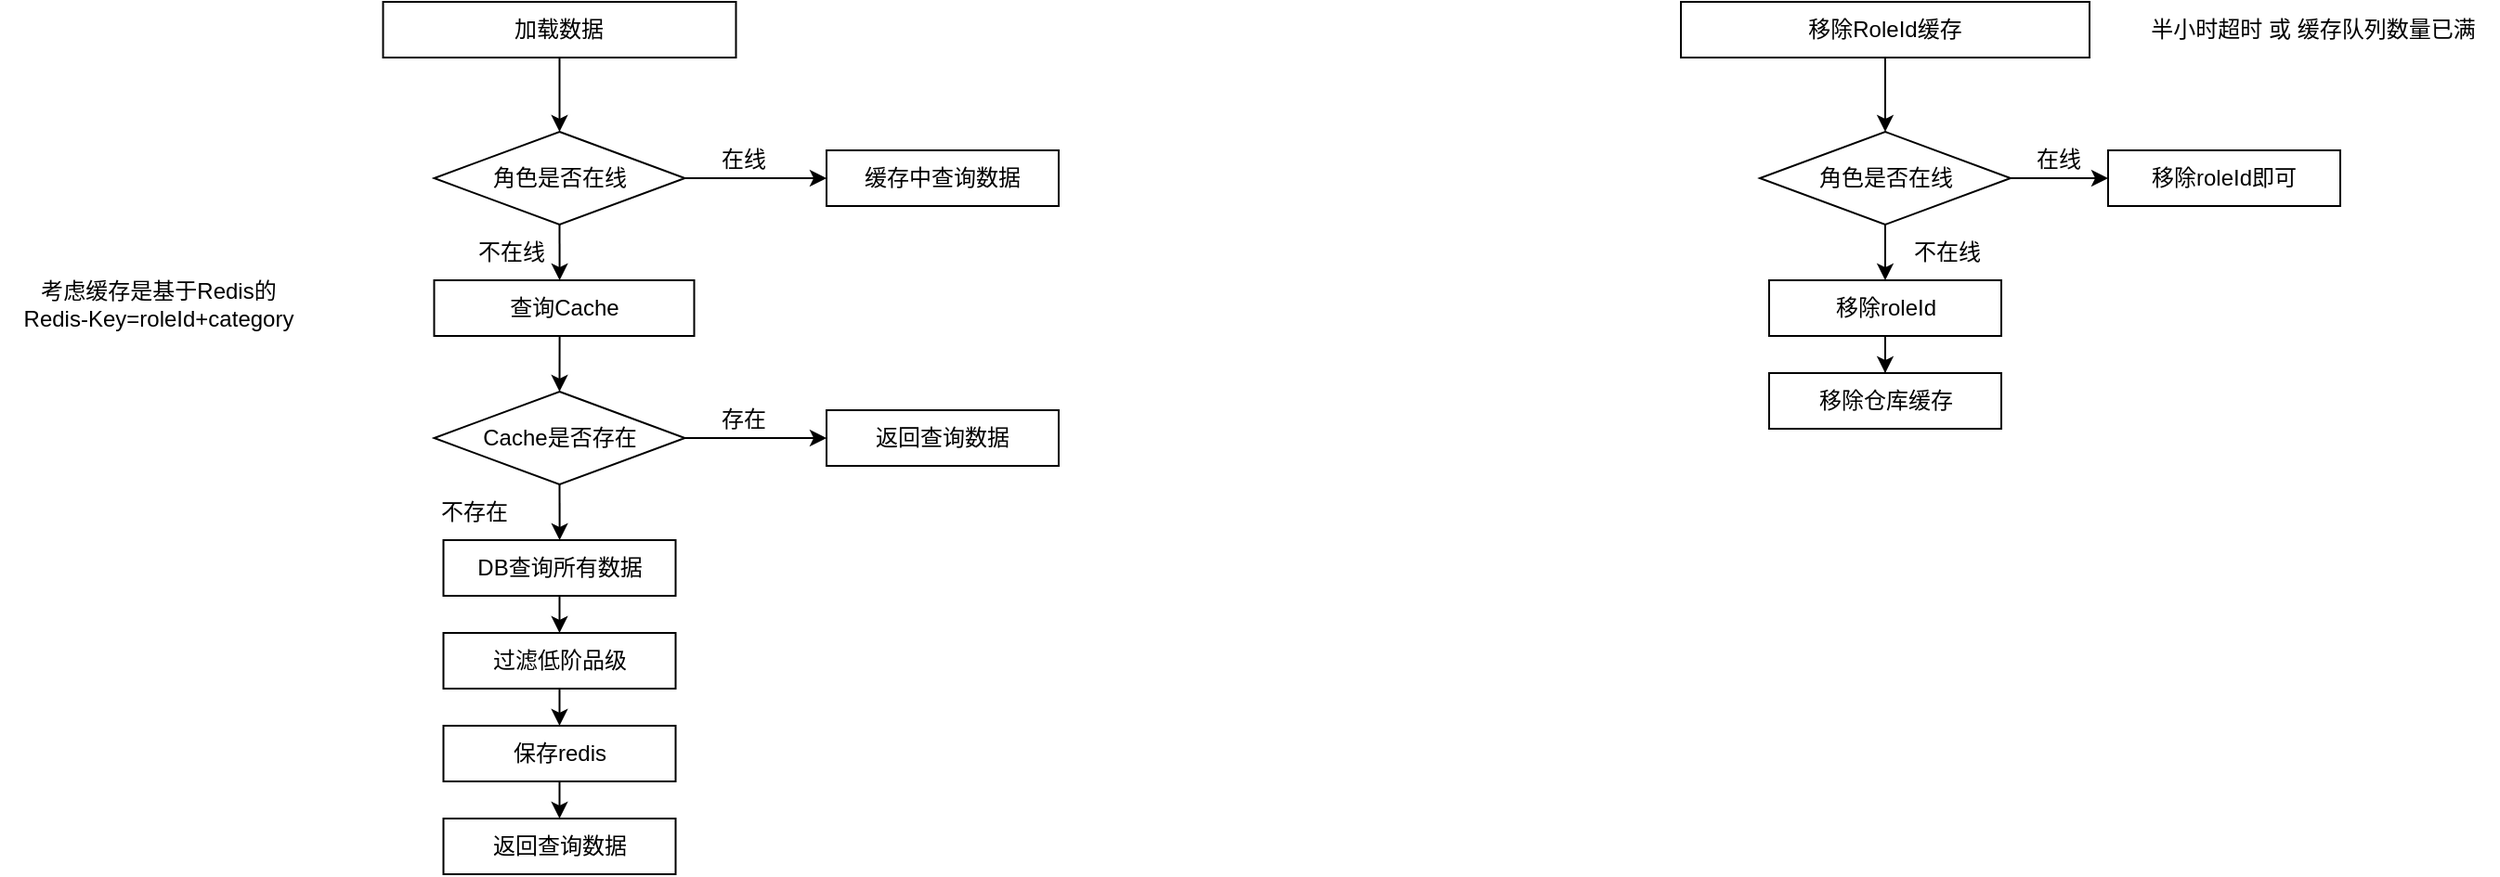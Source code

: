 <mxfile version="21.7.5" type="github">
  <diagram name="第 1 页" id="KWQHc-y4WQyEWoKKa06l">
    <mxGraphModel dx="1434" dy="758" grid="1" gridSize="10" guides="1" tooltips="1" connect="1" arrows="1" fold="1" page="1" pageScale="1" pageWidth="4681" pageHeight="3300" math="0" shadow="0">
      <root>
        <mxCell id="0" />
        <mxCell id="1" parent="0" />
        <mxCell id="av_mlNTD5LwuY0EcRqsx-14" style="edgeStyle=orthogonalEdgeStyle;rounded=0;orthogonalLoop=1;jettySize=auto;html=1;exitX=0.5;exitY=1;exitDx=0;exitDy=0;entryX=0.5;entryY=0;entryDx=0;entryDy=0;" edge="1" parent="1" source="av_mlNTD5LwuY0EcRqsx-1" target="av_mlNTD5LwuY0EcRqsx-3">
          <mxGeometry relative="1" as="geometry" />
        </mxCell>
        <mxCell id="av_mlNTD5LwuY0EcRqsx-1" value="加载数据" style="rounded=0;whiteSpace=wrap;html=1;" vertex="1" parent="1">
          <mxGeometry x="311.25" y="160" width="190" height="30" as="geometry" />
        </mxCell>
        <mxCell id="av_mlNTD5LwuY0EcRqsx-15" style="edgeStyle=orthogonalEdgeStyle;rounded=0;orthogonalLoop=1;jettySize=auto;html=1;exitX=1;exitY=0.5;exitDx=0;exitDy=0;" edge="1" parent="1" source="av_mlNTD5LwuY0EcRqsx-3" target="av_mlNTD5LwuY0EcRqsx-5">
          <mxGeometry relative="1" as="geometry" />
        </mxCell>
        <mxCell id="av_mlNTD5LwuY0EcRqsx-16" style="edgeStyle=orthogonalEdgeStyle;rounded=0;orthogonalLoop=1;jettySize=auto;html=1;exitX=0.5;exitY=1;exitDx=0;exitDy=0;" edge="1" parent="1" source="av_mlNTD5LwuY0EcRqsx-3">
          <mxGeometry relative="1" as="geometry">
            <mxPoint x="406.3" y="310" as="targetPoint" />
          </mxGeometry>
        </mxCell>
        <mxCell id="av_mlNTD5LwuY0EcRqsx-3" value="角色是否在线" style="rhombus;whiteSpace=wrap;html=1;" vertex="1" parent="1">
          <mxGeometry x="338.75" y="230" width="135" height="50" as="geometry" />
        </mxCell>
        <mxCell id="av_mlNTD5LwuY0EcRqsx-5" value="缓存中查询数据" style="rounded=0;whiteSpace=wrap;html=1;" vertex="1" parent="1">
          <mxGeometry x="550" y="240" width="125" height="30" as="geometry" />
        </mxCell>
        <mxCell id="av_mlNTD5LwuY0EcRqsx-18" style="edgeStyle=orthogonalEdgeStyle;rounded=0;orthogonalLoop=1;jettySize=auto;html=1;exitX=0.5;exitY=1;exitDx=0;exitDy=0;" edge="1" parent="1" source="av_mlNTD5LwuY0EcRqsx-8" target="av_mlNTD5LwuY0EcRqsx-9">
          <mxGeometry relative="1" as="geometry" />
        </mxCell>
        <mxCell id="av_mlNTD5LwuY0EcRqsx-8" value="移除RoleId缓存" style="rounded=0;whiteSpace=wrap;html=1;" vertex="1" parent="1">
          <mxGeometry x="1010" y="160" width="220" height="30" as="geometry" />
        </mxCell>
        <mxCell id="av_mlNTD5LwuY0EcRqsx-19" style="edgeStyle=orthogonalEdgeStyle;rounded=0;orthogonalLoop=1;jettySize=auto;html=1;exitX=1;exitY=0.5;exitDx=0;exitDy=0;" edge="1" parent="1" source="av_mlNTD5LwuY0EcRqsx-9" target="av_mlNTD5LwuY0EcRqsx-10">
          <mxGeometry relative="1" as="geometry" />
        </mxCell>
        <mxCell id="av_mlNTD5LwuY0EcRqsx-20" style="edgeStyle=orthogonalEdgeStyle;rounded=0;orthogonalLoop=1;jettySize=auto;html=1;exitX=0.5;exitY=1;exitDx=0;exitDy=0;" edge="1" parent="1" source="av_mlNTD5LwuY0EcRqsx-9" target="av_mlNTD5LwuY0EcRqsx-13">
          <mxGeometry relative="1" as="geometry" />
        </mxCell>
        <mxCell id="av_mlNTD5LwuY0EcRqsx-9" value="角色是否在线" style="rhombus;whiteSpace=wrap;html=1;" vertex="1" parent="1">
          <mxGeometry x="1052.5" y="230" width="135" height="50" as="geometry" />
        </mxCell>
        <mxCell id="av_mlNTD5LwuY0EcRqsx-10" value="移除roleId即可" style="rounded=0;whiteSpace=wrap;html=1;" vertex="1" parent="1">
          <mxGeometry x="1240" y="240" width="125" height="30" as="geometry" />
        </mxCell>
        <mxCell id="av_mlNTD5LwuY0EcRqsx-11" value="半小时超时 或 缓存队列数量已满" style="text;html=1;align=center;verticalAlign=middle;resizable=0;points=[];autosize=1;strokeColor=none;fillColor=none;" vertex="1" parent="1">
          <mxGeometry x="1250" y="160" width="200" height="30" as="geometry" />
        </mxCell>
        <mxCell id="av_mlNTD5LwuY0EcRqsx-12" value="移除仓库缓存" style="rounded=0;whiteSpace=wrap;html=1;" vertex="1" parent="1">
          <mxGeometry x="1057.5" y="360" width="125" height="30" as="geometry" />
        </mxCell>
        <mxCell id="av_mlNTD5LwuY0EcRqsx-21" style="edgeStyle=orthogonalEdgeStyle;rounded=0;orthogonalLoop=1;jettySize=auto;html=1;exitX=0.5;exitY=1;exitDx=0;exitDy=0;" edge="1" parent="1" source="av_mlNTD5LwuY0EcRqsx-13" target="av_mlNTD5LwuY0EcRqsx-12">
          <mxGeometry relative="1" as="geometry" />
        </mxCell>
        <mxCell id="av_mlNTD5LwuY0EcRqsx-13" value="移除roleId" style="rounded=0;whiteSpace=wrap;html=1;" vertex="1" parent="1">
          <mxGeometry x="1057.5" y="310" width="125" height="30" as="geometry" />
        </mxCell>
        <mxCell id="av_mlNTD5LwuY0EcRqsx-22" value="在线" style="text;html=1;align=center;verticalAlign=middle;resizable=0;points=[];autosize=1;strokeColor=none;fillColor=none;" vertex="1" parent="1">
          <mxGeometry x="480" y="230" width="50" height="30" as="geometry" />
        </mxCell>
        <mxCell id="av_mlNTD5LwuY0EcRqsx-23" value="不在线" style="text;html=1;align=center;verticalAlign=middle;resizable=0;points=[];autosize=1;strokeColor=none;fillColor=none;" vertex="1" parent="1">
          <mxGeometry x="350" y="280" width="60" height="30" as="geometry" />
        </mxCell>
        <mxCell id="av_mlNTD5LwuY0EcRqsx-24" value="在线" style="text;html=1;align=center;verticalAlign=middle;resizable=0;points=[];autosize=1;strokeColor=none;fillColor=none;" vertex="1" parent="1">
          <mxGeometry x="1187.5" y="230" width="50" height="30" as="geometry" />
        </mxCell>
        <mxCell id="av_mlNTD5LwuY0EcRqsx-25" value="不在线" style="text;html=1;align=center;verticalAlign=middle;resizable=0;points=[];autosize=1;strokeColor=none;fillColor=none;" vertex="1" parent="1">
          <mxGeometry x="1122.5" y="280" width="60" height="30" as="geometry" />
        </mxCell>
        <mxCell id="av_mlNTD5LwuY0EcRqsx-38" style="edgeStyle=orthogonalEdgeStyle;rounded=0;orthogonalLoop=1;jettySize=auto;html=1;exitX=0.5;exitY=1;exitDx=0;exitDy=0;entryX=0.5;entryY=0;entryDx=0;entryDy=0;" edge="1" parent="1" source="av_mlNTD5LwuY0EcRqsx-26" target="av_mlNTD5LwuY0EcRqsx-27">
          <mxGeometry relative="1" as="geometry" />
        </mxCell>
        <mxCell id="av_mlNTD5LwuY0EcRqsx-26" value="查询Cache" style="rounded=0;whiteSpace=wrap;html=1;" vertex="1" parent="1">
          <mxGeometry x="338.75" y="310" width="140" height="30" as="geometry" />
        </mxCell>
        <mxCell id="av_mlNTD5LwuY0EcRqsx-33" style="edgeStyle=orthogonalEdgeStyle;rounded=0;orthogonalLoop=1;jettySize=auto;html=1;exitX=0.5;exitY=1;exitDx=0;exitDy=0;" edge="1" parent="1" source="av_mlNTD5LwuY0EcRqsx-27" target="av_mlNTD5LwuY0EcRqsx-29">
          <mxGeometry relative="1" as="geometry" />
        </mxCell>
        <mxCell id="av_mlNTD5LwuY0EcRqsx-37" style="edgeStyle=orthogonalEdgeStyle;rounded=0;orthogonalLoop=1;jettySize=auto;html=1;exitX=1;exitY=0.5;exitDx=0;exitDy=0;entryX=0;entryY=0.5;entryDx=0;entryDy=0;" edge="1" parent="1" source="av_mlNTD5LwuY0EcRqsx-27" target="av_mlNTD5LwuY0EcRqsx-28">
          <mxGeometry relative="1" as="geometry" />
        </mxCell>
        <mxCell id="av_mlNTD5LwuY0EcRqsx-27" value="Cache是否存在" style="rhombus;whiteSpace=wrap;html=1;" vertex="1" parent="1">
          <mxGeometry x="338.75" y="370" width="135" height="50" as="geometry" />
        </mxCell>
        <mxCell id="av_mlNTD5LwuY0EcRqsx-28" value="返回查询数据" style="rounded=0;whiteSpace=wrap;html=1;" vertex="1" parent="1">
          <mxGeometry x="550" y="380" width="125" height="30" as="geometry" />
        </mxCell>
        <mxCell id="av_mlNTD5LwuY0EcRqsx-34" style="edgeStyle=orthogonalEdgeStyle;rounded=0;orthogonalLoop=1;jettySize=auto;html=1;exitX=0.5;exitY=1;exitDx=0;exitDy=0;entryX=0.5;entryY=0;entryDx=0;entryDy=0;" edge="1" parent="1" source="av_mlNTD5LwuY0EcRqsx-29" target="av_mlNTD5LwuY0EcRqsx-30">
          <mxGeometry relative="1" as="geometry" />
        </mxCell>
        <mxCell id="av_mlNTD5LwuY0EcRqsx-29" value="DB查询所有数据" style="rounded=0;whiteSpace=wrap;html=1;" vertex="1" parent="1">
          <mxGeometry x="343.75" y="450" width="125" height="30" as="geometry" />
        </mxCell>
        <mxCell id="av_mlNTD5LwuY0EcRqsx-35" style="edgeStyle=orthogonalEdgeStyle;rounded=0;orthogonalLoop=1;jettySize=auto;html=1;exitX=0.5;exitY=1;exitDx=0;exitDy=0;entryX=0.5;entryY=0;entryDx=0;entryDy=0;" edge="1" parent="1" source="av_mlNTD5LwuY0EcRqsx-30" target="av_mlNTD5LwuY0EcRqsx-31">
          <mxGeometry relative="1" as="geometry" />
        </mxCell>
        <mxCell id="av_mlNTD5LwuY0EcRqsx-30" value="过滤低阶品级" style="rounded=0;whiteSpace=wrap;html=1;" vertex="1" parent="1">
          <mxGeometry x="343.75" y="500" width="125" height="30" as="geometry" />
        </mxCell>
        <mxCell id="av_mlNTD5LwuY0EcRqsx-36" style="edgeStyle=orthogonalEdgeStyle;rounded=0;orthogonalLoop=1;jettySize=auto;html=1;exitX=0.5;exitY=1;exitDx=0;exitDy=0;entryX=0.5;entryY=0;entryDx=0;entryDy=0;" edge="1" parent="1" source="av_mlNTD5LwuY0EcRqsx-31" target="av_mlNTD5LwuY0EcRqsx-32">
          <mxGeometry relative="1" as="geometry" />
        </mxCell>
        <mxCell id="av_mlNTD5LwuY0EcRqsx-31" value="保存redis" style="rounded=0;whiteSpace=wrap;html=1;" vertex="1" parent="1">
          <mxGeometry x="343.75" y="550" width="125" height="30" as="geometry" />
        </mxCell>
        <mxCell id="av_mlNTD5LwuY0EcRqsx-32" value="返回查询数据" style="rounded=0;whiteSpace=wrap;html=1;" vertex="1" parent="1">
          <mxGeometry x="343.75" y="600" width="125" height="30" as="geometry" />
        </mxCell>
        <mxCell id="av_mlNTD5LwuY0EcRqsx-39" value="存在" style="text;html=1;align=center;verticalAlign=middle;resizable=0;points=[];autosize=1;strokeColor=none;fillColor=none;" vertex="1" parent="1">
          <mxGeometry x="480" y="370" width="50" height="30" as="geometry" />
        </mxCell>
        <mxCell id="av_mlNTD5LwuY0EcRqsx-40" value="不存在" style="text;html=1;align=center;verticalAlign=middle;resizable=0;points=[];autosize=1;strokeColor=none;fillColor=none;" vertex="1" parent="1">
          <mxGeometry x="330" y="420" width="60" height="30" as="geometry" />
        </mxCell>
        <mxCell id="av_mlNTD5LwuY0EcRqsx-41" value="考虑缓存是基于Redis的&lt;br&gt;Redis-Key=roleId+category" style="text;html=1;align=center;verticalAlign=middle;resizable=0;points=[];autosize=1;strokeColor=none;fillColor=none;" vertex="1" parent="1">
          <mxGeometry x="105" y="303" width="170" height="40" as="geometry" />
        </mxCell>
      </root>
    </mxGraphModel>
  </diagram>
</mxfile>
